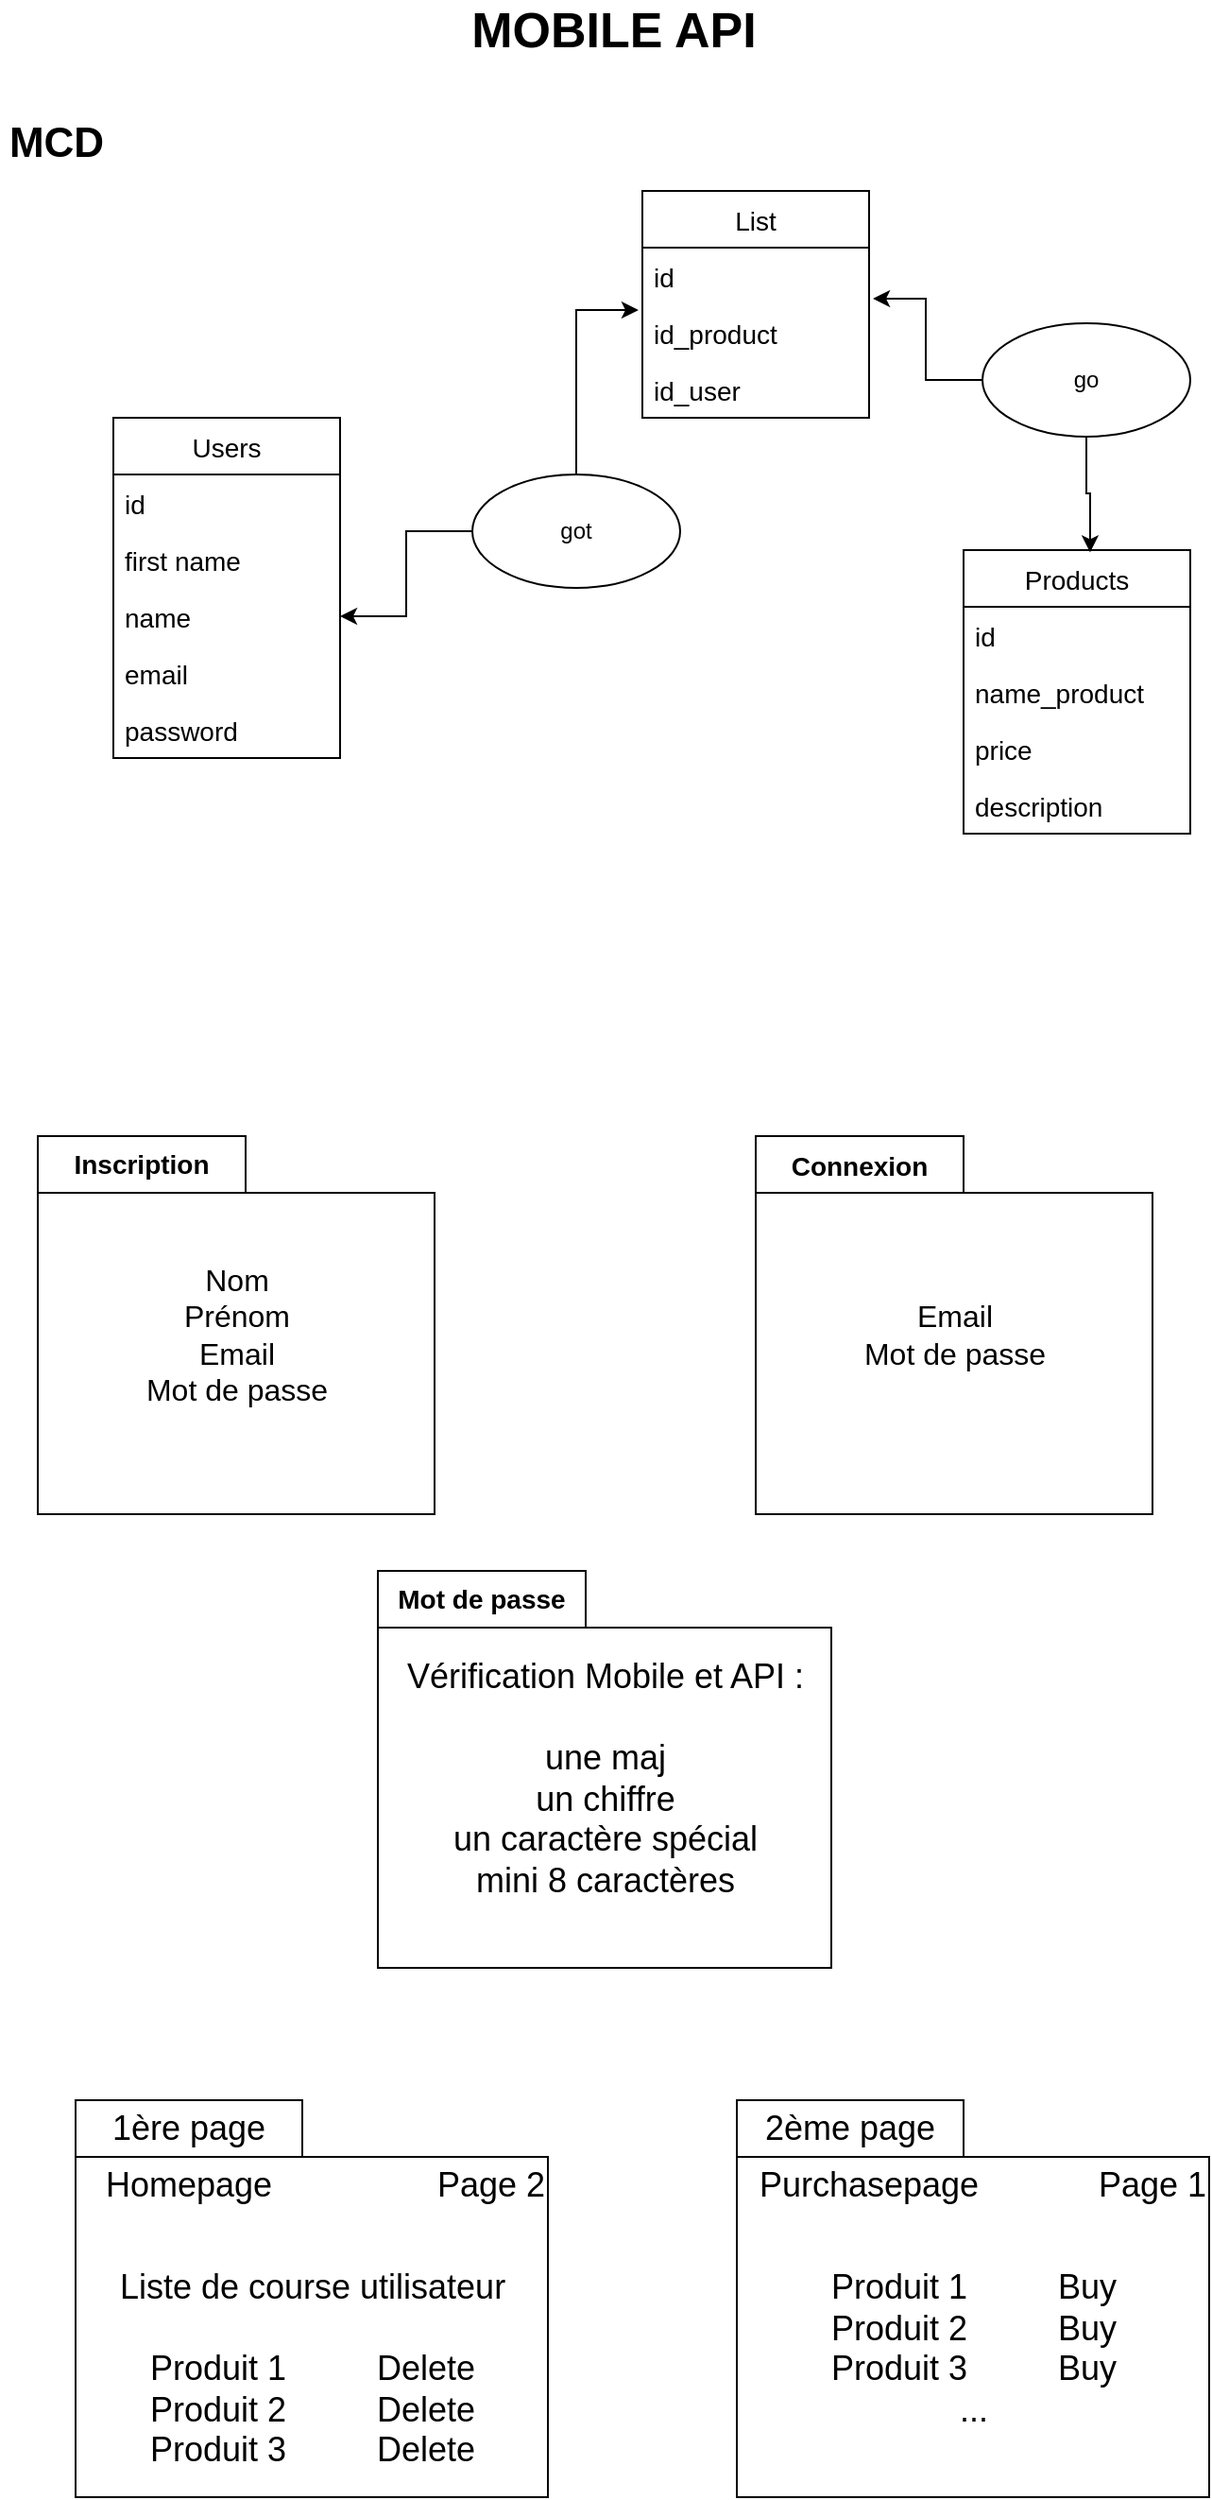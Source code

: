 <mxfile version="20.3.0" type="device"><diagram id="Mc7GdQI9y0-PC5xQX1Tz" name="Page-1"><mxGraphModel dx="868" dy="545" grid="1" gridSize="10" guides="1" tooltips="1" connect="1" arrows="1" fold="1" page="1" pageScale="1" pageWidth="850" pageHeight="1100" math="0" shadow="0"><root><mxCell id="0"/><mxCell id="1" parent="0"/><mxCell id="4nMm_zta28_mLoUScbh7-1" value="&lt;b&gt;&lt;font style=&quot;font-size: 26px;&quot;&gt;MOBILE API&lt;/font&gt;&lt;/b&gt;" style="text;html=1;strokeColor=none;fillColor=none;align=center;verticalAlign=middle;whiteSpace=wrap;rounded=0;" parent="1" vertex="1"><mxGeometry x="280" y="10" width="170" height="30" as="geometry"/></mxCell><mxCell id="4nMm_zta28_mLoUScbh7-2" value="&lt;font style=&quot;&quot;&gt;&lt;b style=&quot;&quot;&gt;&lt;font style=&quot;font-size: 22px;&quot;&gt;MCD&lt;/font&gt;&lt;/b&gt;&lt;br&gt;&lt;/font&gt;" style="text;html=1;strokeColor=none;fillColor=none;align=center;verticalAlign=middle;whiteSpace=wrap;rounded=0;fontSize=20;" parent="1" vertex="1"><mxGeometry x="40" y="70" width="60" height="30" as="geometry"/></mxCell><mxCell id="4nMm_zta28_mLoUScbh7-4" value="Users" style="swimlane;fontStyle=0;childLayout=stackLayout;horizontal=1;startSize=30;horizontalStack=0;resizeParent=1;resizeParentMax=0;resizeLast=0;collapsible=1;marginBottom=0;fontSize=14;" parent="1" vertex="1"><mxGeometry x="100" y="230" width="120" height="180" as="geometry"><mxRectangle x="170" y="230" width="80" height="30" as="alternateBounds"/></mxGeometry></mxCell><mxCell id="4nMm_zta28_mLoUScbh7-5" value="id" style="text;strokeColor=none;fillColor=none;align=left;verticalAlign=middle;spacingLeft=4;spacingRight=4;overflow=hidden;points=[[0,0.5],[1,0.5]];portConstraint=eastwest;rotatable=0;fontSize=14;" parent="4nMm_zta28_mLoUScbh7-4" vertex="1"><mxGeometry y="30" width="120" height="30" as="geometry"/></mxCell><mxCell id="4nMm_zta28_mLoUScbh7-6" value="first name" style="text;strokeColor=none;fillColor=none;align=left;verticalAlign=middle;spacingLeft=4;spacingRight=4;overflow=hidden;points=[[0,0.5],[1,0.5]];portConstraint=eastwest;rotatable=0;fontSize=14;" parent="4nMm_zta28_mLoUScbh7-4" vertex="1"><mxGeometry y="60" width="120" height="30" as="geometry"/></mxCell><mxCell id="4nMm_zta28_mLoUScbh7-35" value="name" style="text;strokeColor=none;fillColor=none;align=left;verticalAlign=middle;spacingLeft=4;spacingRight=4;overflow=hidden;points=[[0,0.5],[1,0.5]];portConstraint=eastwest;rotatable=0;fontSize=14;" parent="4nMm_zta28_mLoUScbh7-4" vertex="1"><mxGeometry y="90" width="120" height="30" as="geometry"/></mxCell><mxCell id="4nMm_zta28_mLoUScbh7-36" value="email" style="text;strokeColor=none;fillColor=none;align=left;verticalAlign=middle;spacingLeft=4;spacingRight=4;overflow=hidden;points=[[0,0.5],[1,0.5]];portConstraint=eastwest;rotatable=0;fontSize=14;" parent="4nMm_zta28_mLoUScbh7-4" vertex="1"><mxGeometry y="120" width="120" height="30" as="geometry"/></mxCell><mxCell id="4nMm_zta28_mLoUScbh7-37" value="password" style="text;strokeColor=none;fillColor=none;align=left;verticalAlign=middle;spacingLeft=4;spacingRight=4;overflow=hidden;points=[[0,0.5],[1,0.5]];portConstraint=eastwest;rotatable=0;fontSize=14;" parent="4nMm_zta28_mLoUScbh7-4" vertex="1"><mxGeometry y="150" width="120" height="30" as="geometry"/></mxCell><mxCell id="4nMm_zta28_mLoUScbh7-10" value="&lt;span style=&quot;font-weight: normal; font-size: 16px;&quot;&gt;Nom&lt;br&gt;Prénom&lt;br&gt;Email&lt;br&gt;Mot de passe&lt;/span&gt;" style="shape=folder;fontStyle=1;spacingTop=10;tabWidth=110;tabHeight=30;tabPosition=left;html=1;fontSize=14;" parent="1" vertex="1"><mxGeometry x="60" y="610" width="210" height="200" as="geometry"/></mxCell><mxCell id="4nMm_zta28_mLoUScbh7-11" value="&lt;b&gt;Inscription&lt;/b&gt;" style="text;html=1;strokeColor=none;fillColor=none;align=center;verticalAlign=middle;whiteSpace=wrap;rounded=0;fontSize=14;" parent="1" vertex="1"><mxGeometry x="60" y="610" width="110" height="30" as="geometry"/></mxCell><mxCell id="4nMm_zta28_mLoUScbh7-13" value="&lt;span style=&quot;font-weight: normal; font-size: 16px;&quot;&gt;Email&lt;br&gt;Mot de passe&lt;/span&gt;" style="shape=folder;fontStyle=1;spacingTop=10;tabWidth=110;tabHeight=30;tabPosition=left;html=1;fontSize=14;" parent="1" vertex="1"><mxGeometry x="440" y="610" width="210" height="200" as="geometry"/></mxCell><mxCell id="4nMm_zta28_mLoUScbh7-14" value="&lt;font style=&quot;font-size: 14px;&quot;&gt;&lt;b&gt;Connexion&lt;/b&gt;&lt;/font&gt;" style="text;html=1;strokeColor=none;fillColor=none;align=center;verticalAlign=middle;whiteSpace=wrap;rounded=0;fontSize=16;" parent="1" vertex="1"><mxGeometry x="440" y="610" width="110" height="30" as="geometry"/></mxCell><mxCell id="4nMm_zta28_mLoUScbh7-16" value="&lt;font style=&quot;font-size: 18px; font-weight: normal;&quot;&gt;Vérification Mobile et API :&lt;br&gt;&lt;br&gt;une maj&lt;br&gt;un chiffre&lt;br&gt;un caractère spécial&lt;br&gt;mini 8 caractères&lt;/font&gt;" style="shape=folder;fontStyle=1;spacingTop=10;tabWidth=110;tabHeight=30;tabPosition=left;html=1;fontSize=14;" parent="1" vertex="1"><mxGeometry x="240" y="840" width="240" height="210" as="geometry"/></mxCell><mxCell id="4nMm_zta28_mLoUScbh7-17" value="&lt;b&gt;Mot de passe&lt;/b&gt;" style="text;html=1;strokeColor=none;fillColor=none;align=center;verticalAlign=middle;whiteSpace=wrap;rounded=0;fontSize=14;" parent="1" vertex="1"><mxGeometry x="240" y="840" width="110" height="30" as="geometry"/></mxCell><mxCell id="4nMm_zta28_mLoUScbh7-18" value="&lt;span style=&quot;font-size: 18px; font-weight: 400;&quot;&gt;&lt;br&gt;&lt;br&gt;&lt;br&gt;Liste de course utilisateur&lt;br&gt;&lt;br&gt;Produit 1&amp;nbsp;&lt;span style=&quot;white-space: pre;&quot;&gt;&#9;&lt;/span&gt;&lt;span style=&quot;white-space: pre;&quot;&gt;&#9;&lt;/span&gt;Delete&lt;br&gt;Produit 2&amp;nbsp;&lt;span style=&quot;white-space: pre;&quot;&gt;&#9;&lt;/span&gt;&lt;span style=&quot;white-space: pre;&quot;&gt;&#9;&lt;/span&gt;Delete&lt;br&gt;Produit 3&amp;nbsp;&lt;span style=&quot;white-space: pre;&quot;&gt;&#9;&lt;/span&gt;&lt;span style=&quot;white-space: pre;&quot;&gt;&#9;&lt;/span&gt;Delete&lt;br&gt;&lt;/span&gt;" style="shape=folder;fontStyle=1;spacingTop=10;tabWidth=120;tabHeight=30;tabPosition=left;html=1;fontSize=14;" parent="1" vertex="1"><mxGeometry x="80" y="1120" width="250" height="210" as="geometry"/></mxCell><mxCell id="4nMm_zta28_mLoUScbh7-19" value="1ère page" style="text;html=1;strokeColor=none;fillColor=none;align=center;verticalAlign=middle;whiteSpace=wrap;rounded=0;fontSize=18;" parent="1" vertex="1"><mxGeometry x="80" y="1120" width="120" height="30" as="geometry"/></mxCell><mxCell id="4nMm_zta28_mLoUScbh7-20" value="&lt;span style=&quot;font-size: 18px; font-weight: 400;&quot;&gt;&lt;br&gt;&lt;br&gt;Produit 1&lt;span style=&quot;white-space: pre;&quot;&gt;&#9;&lt;/span&gt;&lt;span style=&quot;white-space: pre;&quot;&gt;&#9;&lt;/span&gt;Buy&lt;br&gt;Produit 2&lt;span style=&quot;white-space: pre;&quot;&gt;&#9;&lt;/span&gt;&lt;span style=&quot;white-space: pre;&quot;&gt;&#9;&lt;/span&gt;Buy&lt;br&gt;Produit 3&lt;span style=&quot;white-space: pre;&quot;&gt;&#9;&lt;/span&gt;&lt;span style=&quot;white-space: pre;&quot;&gt;&#9;&lt;/span&gt;Buy&lt;br&gt;...&lt;br&gt;&lt;/span&gt;" style="shape=folder;fontStyle=1;spacingTop=10;tabWidth=120;tabHeight=30;tabPosition=left;html=1;fontSize=14;" parent="1" vertex="1"><mxGeometry x="430" y="1120" width="250" height="210" as="geometry"/></mxCell><mxCell id="4nMm_zta28_mLoUScbh7-21" value="2ème page" style="text;html=1;strokeColor=none;fillColor=none;align=center;verticalAlign=middle;whiteSpace=wrap;rounded=0;fontSize=18;" parent="1" vertex="1"><mxGeometry x="430" y="1120" width="120" height="30" as="geometry"/></mxCell><mxCell id="4nMm_zta28_mLoUScbh7-22" value="Homepage" style="text;html=1;strokeColor=none;fillColor=none;align=center;verticalAlign=middle;whiteSpace=wrap;rounded=0;fontSize=18;" parent="1" vertex="1"><mxGeometry x="80" y="1150" width="120" height="30" as="geometry"/></mxCell><mxCell id="4nMm_zta28_mLoUScbh7-23" value="Page 2" style="text;html=1;strokeColor=none;fillColor=none;align=center;verticalAlign=middle;whiteSpace=wrap;rounded=0;fontSize=18;" parent="1" vertex="1"><mxGeometry x="270" y="1150" width="60" height="30" as="geometry"/></mxCell><mxCell id="4nMm_zta28_mLoUScbh7-24" value="Page 1" style="text;html=1;strokeColor=none;fillColor=none;align=center;verticalAlign=middle;whiteSpace=wrap;rounded=0;fontSize=18;" parent="1" vertex="1"><mxGeometry x="620" y="1150" width="60" height="30" as="geometry"/></mxCell><mxCell id="4nMm_zta28_mLoUScbh7-25" value="Purchasepage" style="text;html=1;strokeColor=none;fillColor=none;align=center;verticalAlign=middle;whiteSpace=wrap;rounded=0;fontSize=18;" parent="1" vertex="1"><mxGeometry x="430" y="1150" width="140" height="30" as="geometry"/></mxCell><mxCell id="4nMm_zta28_mLoUScbh7-38" value="Products" style="swimlane;fontStyle=0;childLayout=stackLayout;horizontal=1;startSize=30;horizontalStack=0;resizeParent=1;resizeParentMax=0;resizeLast=0;collapsible=1;marginBottom=0;fontSize=14;" parent="1" vertex="1"><mxGeometry x="550" y="300" width="120" height="150" as="geometry"><mxRectangle x="170" y="230" width="80" height="30" as="alternateBounds"/></mxGeometry></mxCell><mxCell id="4nMm_zta28_mLoUScbh7-39" value="id" style="text;strokeColor=none;fillColor=none;align=left;verticalAlign=middle;spacingLeft=4;spacingRight=4;overflow=hidden;points=[[0,0.5],[1,0.5]];portConstraint=eastwest;rotatable=0;fontSize=14;" parent="4nMm_zta28_mLoUScbh7-38" vertex="1"><mxGeometry y="30" width="120" height="30" as="geometry"/></mxCell><mxCell id="4nMm_zta28_mLoUScbh7-40" value="name_product" style="text;strokeColor=none;fillColor=none;align=left;verticalAlign=middle;spacingLeft=4;spacingRight=4;overflow=hidden;points=[[0,0.5],[1,0.5]];portConstraint=eastwest;rotatable=0;fontSize=14;" parent="4nMm_zta28_mLoUScbh7-38" vertex="1"><mxGeometry y="60" width="120" height="30" as="geometry"/></mxCell><mxCell id="4nMm_zta28_mLoUScbh7-41" value="price" style="text;strokeColor=none;fillColor=none;align=left;verticalAlign=middle;spacingLeft=4;spacingRight=4;overflow=hidden;points=[[0,0.5],[1,0.5]];portConstraint=eastwest;rotatable=0;fontSize=14;" parent="4nMm_zta28_mLoUScbh7-38" vertex="1"><mxGeometry y="90" width="120" height="30" as="geometry"/></mxCell><mxCell id="m_l129u3XPAFde3Hbtp2-2" value="description" style="text;strokeColor=none;fillColor=none;align=left;verticalAlign=middle;spacingLeft=4;spacingRight=4;overflow=hidden;points=[[0,0.5],[1,0.5]];portConstraint=eastwest;rotatable=0;fontSize=14;" parent="4nMm_zta28_mLoUScbh7-38" vertex="1"><mxGeometry y="120" width="120" height="30" as="geometry"/></mxCell><mxCell id="4nMm_zta28_mLoUScbh7-50" value="List" style="swimlane;fontStyle=0;childLayout=stackLayout;horizontal=1;startSize=30;horizontalStack=0;resizeParent=1;resizeParentMax=0;resizeLast=0;collapsible=1;marginBottom=0;fontSize=14;" parent="1" vertex="1"><mxGeometry x="380" y="110" width="120" height="120" as="geometry"><mxRectangle x="170" y="230" width="80" height="30" as="alternateBounds"/></mxGeometry></mxCell><mxCell id="4nMm_zta28_mLoUScbh7-51" value="id" style="text;strokeColor=none;fillColor=none;align=left;verticalAlign=middle;spacingLeft=4;spacingRight=4;overflow=hidden;points=[[0,0.5],[1,0.5]];portConstraint=eastwest;rotatable=0;fontSize=14;" parent="4nMm_zta28_mLoUScbh7-50" vertex="1"><mxGeometry y="30" width="120" height="30" as="geometry"/></mxCell><mxCell id="4nMm_zta28_mLoUScbh7-52" value="id_product" style="text;strokeColor=none;fillColor=none;align=left;verticalAlign=middle;spacingLeft=4;spacingRight=4;overflow=hidden;points=[[0,0.5],[1,0.5]];portConstraint=eastwest;rotatable=0;fontSize=14;" parent="4nMm_zta28_mLoUScbh7-50" vertex="1"><mxGeometry y="60" width="120" height="30" as="geometry"/></mxCell><mxCell id="m_l129u3XPAFde3Hbtp2-3" value="id_user" style="text;strokeColor=none;fillColor=none;align=left;verticalAlign=middle;spacingLeft=4;spacingRight=4;overflow=hidden;points=[[0,0.5],[1,0.5]];portConstraint=eastwest;rotatable=0;fontSize=14;" parent="4nMm_zta28_mLoUScbh7-50" vertex="1"><mxGeometry y="90" width="120" height="30" as="geometry"/></mxCell><mxCell id="zhIYBdQXtSsQ2VsViBED-4" style="edgeStyle=orthogonalEdgeStyle;rounded=0;orthogonalLoop=1;jettySize=auto;html=1;entryX=1;entryY=0.5;entryDx=0;entryDy=0;" parent="1" source="zhIYBdQXtSsQ2VsViBED-3" target="4nMm_zta28_mLoUScbh7-35" edge="1"><mxGeometry relative="1" as="geometry"/></mxCell><mxCell id="m_l129u3XPAFde3Hbtp2-5" style="edgeStyle=orthogonalEdgeStyle;rounded=0;orthogonalLoop=1;jettySize=auto;html=1;entryX=-0.017;entryY=0.1;entryDx=0;entryDy=0;entryPerimeter=0;" parent="1" source="zhIYBdQXtSsQ2VsViBED-3" target="4nMm_zta28_mLoUScbh7-52" edge="1"><mxGeometry relative="1" as="geometry"/></mxCell><mxCell id="zhIYBdQXtSsQ2VsViBED-3" value="got" style="ellipse;whiteSpace=wrap;html=1;" parent="1" vertex="1"><mxGeometry x="290" y="260" width="110" height="60" as="geometry"/></mxCell><mxCell id="zhIYBdQXtSsQ2VsViBED-7" style="edgeStyle=orthogonalEdgeStyle;rounded=0;orthogonalLoop=1;jettySize=auto;html=1;entryX=0.558;entryY=0.008;entryDx=0;entryDy=0;entryPerimeter=0;" parent="1" source="zhIYBdQXtSsQ2VsViBED-6" target="4nMm_zta28_mLoUScbh7-38" edge="1"><mxGeometry relative="1" as="geometry"/></mxCell><mxCell id="zhIYBdQXtSsQ2VsViBED-8" style="edgeStyle=orthogonalEdgeStyle;rounded=0;orthogonalLoop=1;jettySize=auto;html=1;entryX=1.017;entryY=-0.1;entryDx=0;entryDy=0;entryPerimeter=0;" parent="1" source="zhIYBdQXtSsQ2VsViBED-6" target="4nMm_zta28_mLoUScbh7-52" edge="1"><mxGeometry relative="1" as="geometry"/></mxCell><mxCell id="zhIYBdQXtSsQ2VsViBED-6" value="go" style="ellipse;whiteSpace=wrap;html=1;" parent="1" vertex="1"><mxGeometry x="560" y="180" width="110" height="60" as="geometry"/></mxCell></root></mxGraphModel></diagram></mxfile>